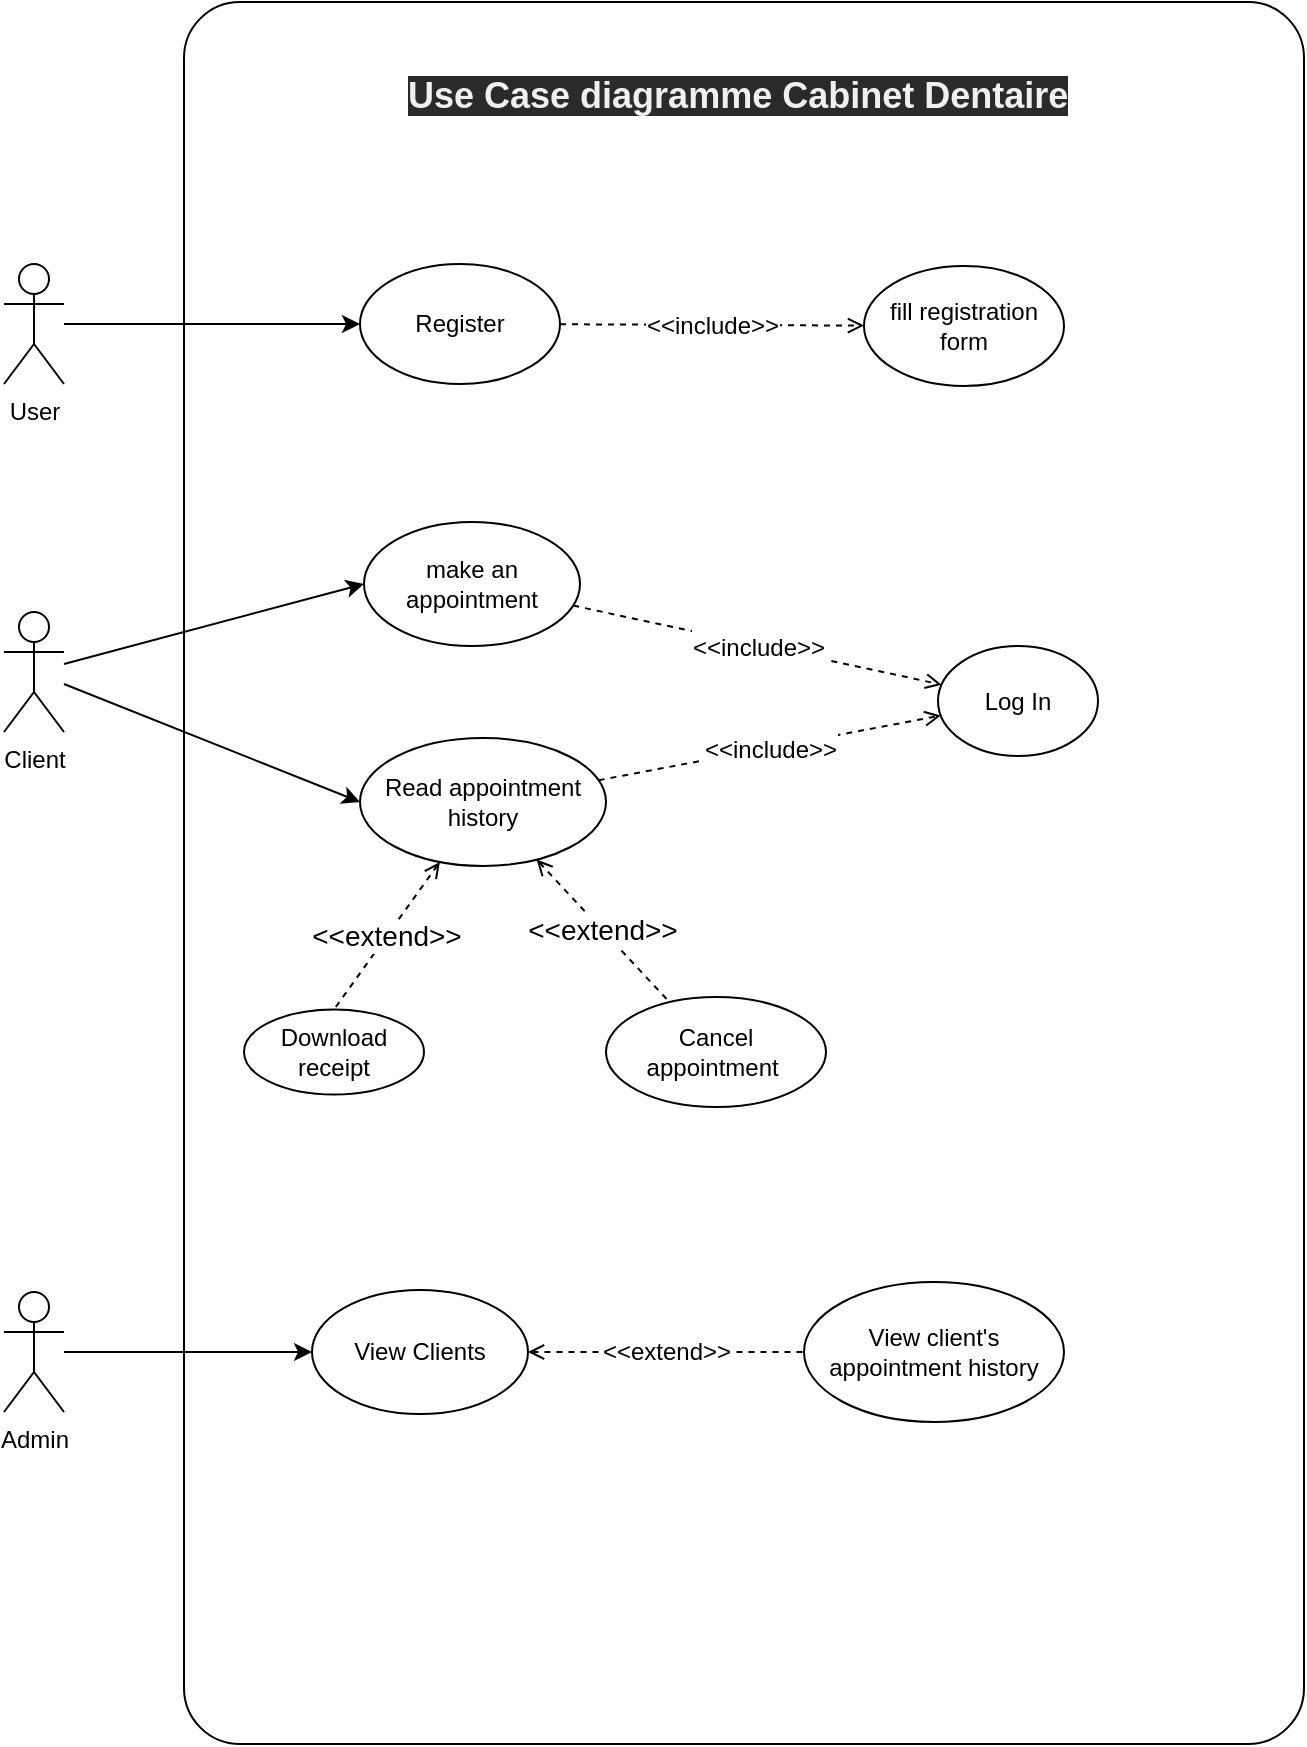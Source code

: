 <mxfile>
    <diagram id="X-GEyPqx4MM65diobT5k" name="Page-1">
        <mxGraphModel dx="2140" dy="1912" grid="1" gridSize="10" guides="1" tooltips="1" connect="1" arrows="1" fold="1" page="1" pageScale="1" pageWidth="850" pageHeight="1100" math="0" shadow="0">
            <root>
                <mxCell id="0"/>
                <mxCell id="1" parent="0"/>
                <mxCell id="2" value="" style="rounded=1;whiteSpace=wrap;html=1;arcSize=5;" vertex="1" parent="1">
                    <mxGeometry x="177" y="91" width="560" height="871" as="geometry"/>
                </mxCell>
                <mxCell id="3" value="" style="edgeStyle=none;html=1;fontSize=14;endArrow=classic;endFill=1;entryX=0;entryY=0.5;entryDx=0;entryDy=0;" edge="1" parent="1" source="5" target="12">
                    <mxGeometry relative="1" as="geometry">
                        <mxPoint x="197.059" y="452.545" as="targetPoint"/>
                    </mxGeometry>
                </mxCell>
                <mxCell id="4" style="edgeStyle=none;html=1;entryX=0;entryY=0.5;entryDx=0;entryDy=0;fontSize=14;endArrow=classic;endFill=1;" edge="1" parent="1" source="5" target="17">
                    <mxGeometry relative="1" as="geometry"/>
                </mxCell>
                <mxCell id="5" value="Client" style="shape=umlActor;verticalLabelPosition=bottom;verticalAlign=top;html=1;outlineConnect=0;" vertex="1" parent="1">
                    <mxGeometry x="87" y="396" width="30" height="60" as="geometry"/>
                </mxCell>
                <mxCell id="6" style="edgeStyle=none;html=1;entryX=0;entryY=0.5;entryDx=0;entryDy=0;fontSize=14;" edge="1" parent="1" source="7" target="9">
                    <mxGeometry relative="1" as="geometry"/>
                </mxCell>
                <mxCell id="7" value="User" style="shape=umlActor;verticalLabelPosition=bottom;verticalAlign=top;html=1;outlineConnect=0;" vertex="1" parent="1">
                    <mxGeometry x="87" y="222" width="30" height="60" as="geometry"/>
                </mxCell>
                <mxCell id="8" value="&lt;font style=&quot;font-size: 12px&quot;&gt;&amp;lt;&amp;lt;include&amp;gt;&amp;gt;&lt;/font&gt;" style="edgeStyle=none;html=1;fontSize=14;dashed=1;endArrow=open;endFill=0;" edge="1" parent="1" source="9" target="10">
                    <mxGeometry relative="1" as="geometry"/>
                </mxCell>
                <mxCell id="9" value="&lt;font style=&quot;font-size: 12px&quot;&gt;Register&lt;/font&gt;" style="ellipse;whiteSpace=wrap;html=1;" vertex="1" parent="1">
                    <mxGeometry x="265" y="222" width="100" height="60" as="geometry"/>
                </mxCell>
                <mxCell id="10" value="&lt;font style=&quot;font-size: 12px&quot;&gt;fill registration form&lt;/font&gt;" style="ellipse;whiteSpace=wrap;html=1;" vertex="1" parent="1">
                    <mxGeometry x="517" y="223" width="100" height="60" as="geometry"/>
                </mxCell>
                <mxCell id="11" value="&lt;font style=&quot;font-size: 12px&quot;&gt;&amp;lt;&amp;lt;include&amp;gt;&amp;gt;&lt;/font&gt;" style="edgeStyle=none;html=1;fontSize=14;endArrow=open;endFill=0;dashed=1;" edge="1" parent="1" source="12" target="13">
                    <mxGeometry relative="1" as="geometry"/>
                </mxCell>
                <mxCell id="12" value="&lt;font style=&quot;font-size: 12px&quot;&gt;make an appointment&lt;/font&gt;" style="ellipse;whiteSpace=wrap;html=1;" vertex="1" parent="1">
                    <mxGeometry x="267" y="351" width="108" height="62" as="geometry"/>
                </mxCell>
                <mxCell id="13" value="&lt;font style=&quot;font-size: 12px&quot;&gt;Log In&lt;/font&gt;" style="ellipse;whiteSpace=wrap;html=1;" vertex="1" parent="1">
                    <mxGeometry x="554" y="413" width="80" height="55" as="geometry"/>
                </mxCell>
                <mxCell id="14" value="&lt;font style=&quot;font-size: 12px&quot;&gt;&amp;lt;&amp;lt;include&amp;gt;&amp;gt;&lt;/font&gt;" style="edgeStyle=none;html=1;fontSize=14;endArrow=open;endFill=0;dashed=1;" edge="1" parent="1" source="17" target="13">
                    <mxGeometry relative="1" as="geometry"/>
                </mxCell>
                <mxCell id="15" value="&amp;lt;&amp;lt;extend&amp;gt;&amp;gt;" style="edgeStyle=none;html=1;dashed=1;fontSize=14;endArrow=none;endFill=0;startArrow=open;startFill=0;" edge="1" parent="1" source="17" target="18">
                    <mxGeometry relative="1" as="geometry"/>
                </mxCell>
                <mxCell id="16" value="&amp;lt;&amp;lt;extend&amp;gt;&amp;gt;" style="edgeStyle=none;html=1;entryX=0.5;entryY=0;entryDx=0;entryDy=0;dashed=1;fontSize=14;endArrow=none;endFill=0;startArrow=open;startFill=0;" edge="1" parent="1" source="17" target="19">
                    <mxGeometry relative="1" as="geometry"/>
                </mxCell>
                <mxCell id="17" value="&lt;font style=&quot;font-size: 12px&quot;&gt;Read appointment history&lt;/font&gt;" style="ellipse;whiteSpace=wrap;html=1;" vertex="1" parent="1">
                    <mxGeometry x="265" y="459" width="123" height="64" as="geometry"/>
                </mxCell>
                <mxCell id="18" value="&lt;font style=&quot;font-size: 12px&quot;&gt;Cancel appointment&amp;nbsp;&lt;/font&gt;" style="ellipse;whiteSpace=wrap;html=1;" vertex="1" parent="1">
                    <mxGeometry x="388" y="588.5" width="110" height="55" as="geometry"/>
                </mxCell>
                <mxCell id="19" value="&lt;span class=&quot;VIiyi&quot; lang=&quot;en&quot;&gt;Download receipt&lt;/span&gt;" style="ellipse;whiteSpace=wrap;html=1;" vertex="1" parent="1">
                    <mxGeometry x="207" y="594.75" width="90" height="42.5" as="geometry"/>
                </mxCell>
                <mxCell id="20" value="&lt;b style=&quot;color: rgb(240 , 240 , 240) ; font-family: &amp;#34;helvetica&amp;#34; ; font-size: 18px ; font-style: normal ; letter-spacing: normal ; text-align: center ; text-indent: 0px ; text-transform: none ; word-spacing: 0px ; background-color: rgb(42 , 42 , 42)&quot;&gt;Use Case diagramme Cabinet Dentaire&lt;/b&gt;" style="text;whiteSpace=wrap;html=1;fontSize=12;" vertex="1" parent="1">
                    <mxGeometry x="287" y="121" width="360" height="30" as="geometry"/>
                </mxCell>
                <mxCell id="21" style="edgeStyle=none;html=1;entryX=0;entryY=0.5;entryDx=0;entryDy=0;fontSize=12;startArrow=none;startFill=0;endArrow=classic;endFill=1;" edge="1" parent="1" source="22" target="24">
                    <mxGeometry relative="1" as="geometry"/>
                </mxCell>
                <mxCell id="22" value="Admin" style="shape=umlActor;verticalLabelPosition=bottom;verticalAlign=top;html=1;outlineConnect=0;" vertex="1" parent="1">
                    <mxGeometry x="87" y="736" width="30" height="60" as="geometry"/>
                </mxCell>
                <mxCell id="23" value="&amp;lt;&amp;lt;extend&amp;gt;&amp;gt;" style="edgeStyle=none;html=1;entryX=0;entryY=0.5;entryDx=0;entryDy=0;dashed=1;fontSize=12;startArrow=open;startFill=0;endArrow=none;endFill=0;" edge="1" parent="1" source="24" target="25">
                    <mxGeometry relative="1" as="geometry"/>
                </mxCell>
                <mxCell id="24" value="&lt;font style=&quot;font-size: 12px&quot;&gt;View Clients&lt;/font&gt;" style="ellipse;whiteSpace=wrap;html=1;" vertex="1" parent="1">
                    <mxGeometry x="241" y="735" width="108" height="62" as="geometry"/>
                </mxCell>
                <mxCell id="25" value="&lt;font style=&quot;font-size: 12px&quot;&gt;View client's appointment history&lt;/font&gt;" style="ellipse;whiteSpace=wrap;html=1;" vertex="1" parent="1">
                    <mxGeometry x="487" y="731" width="130" height="70" as="geometry"/>
                </mxCell>
            </root>
        </mxGraphModel>
    </diagram>
</mxfile>